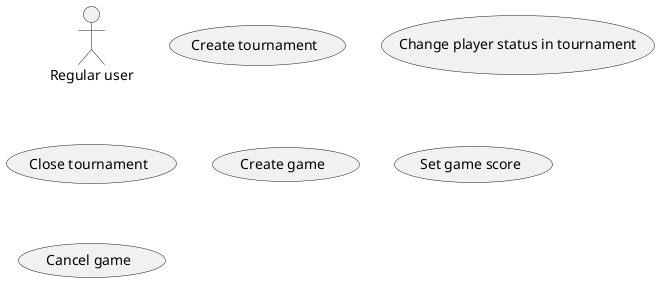 
@startuml

actor :Regular user: as ruser

(Create tournament) as (createTournament)
(Change player status in tournament)
(Close tournament)

(Create game)
(Set game score)
(Cancel game)

@enduml

